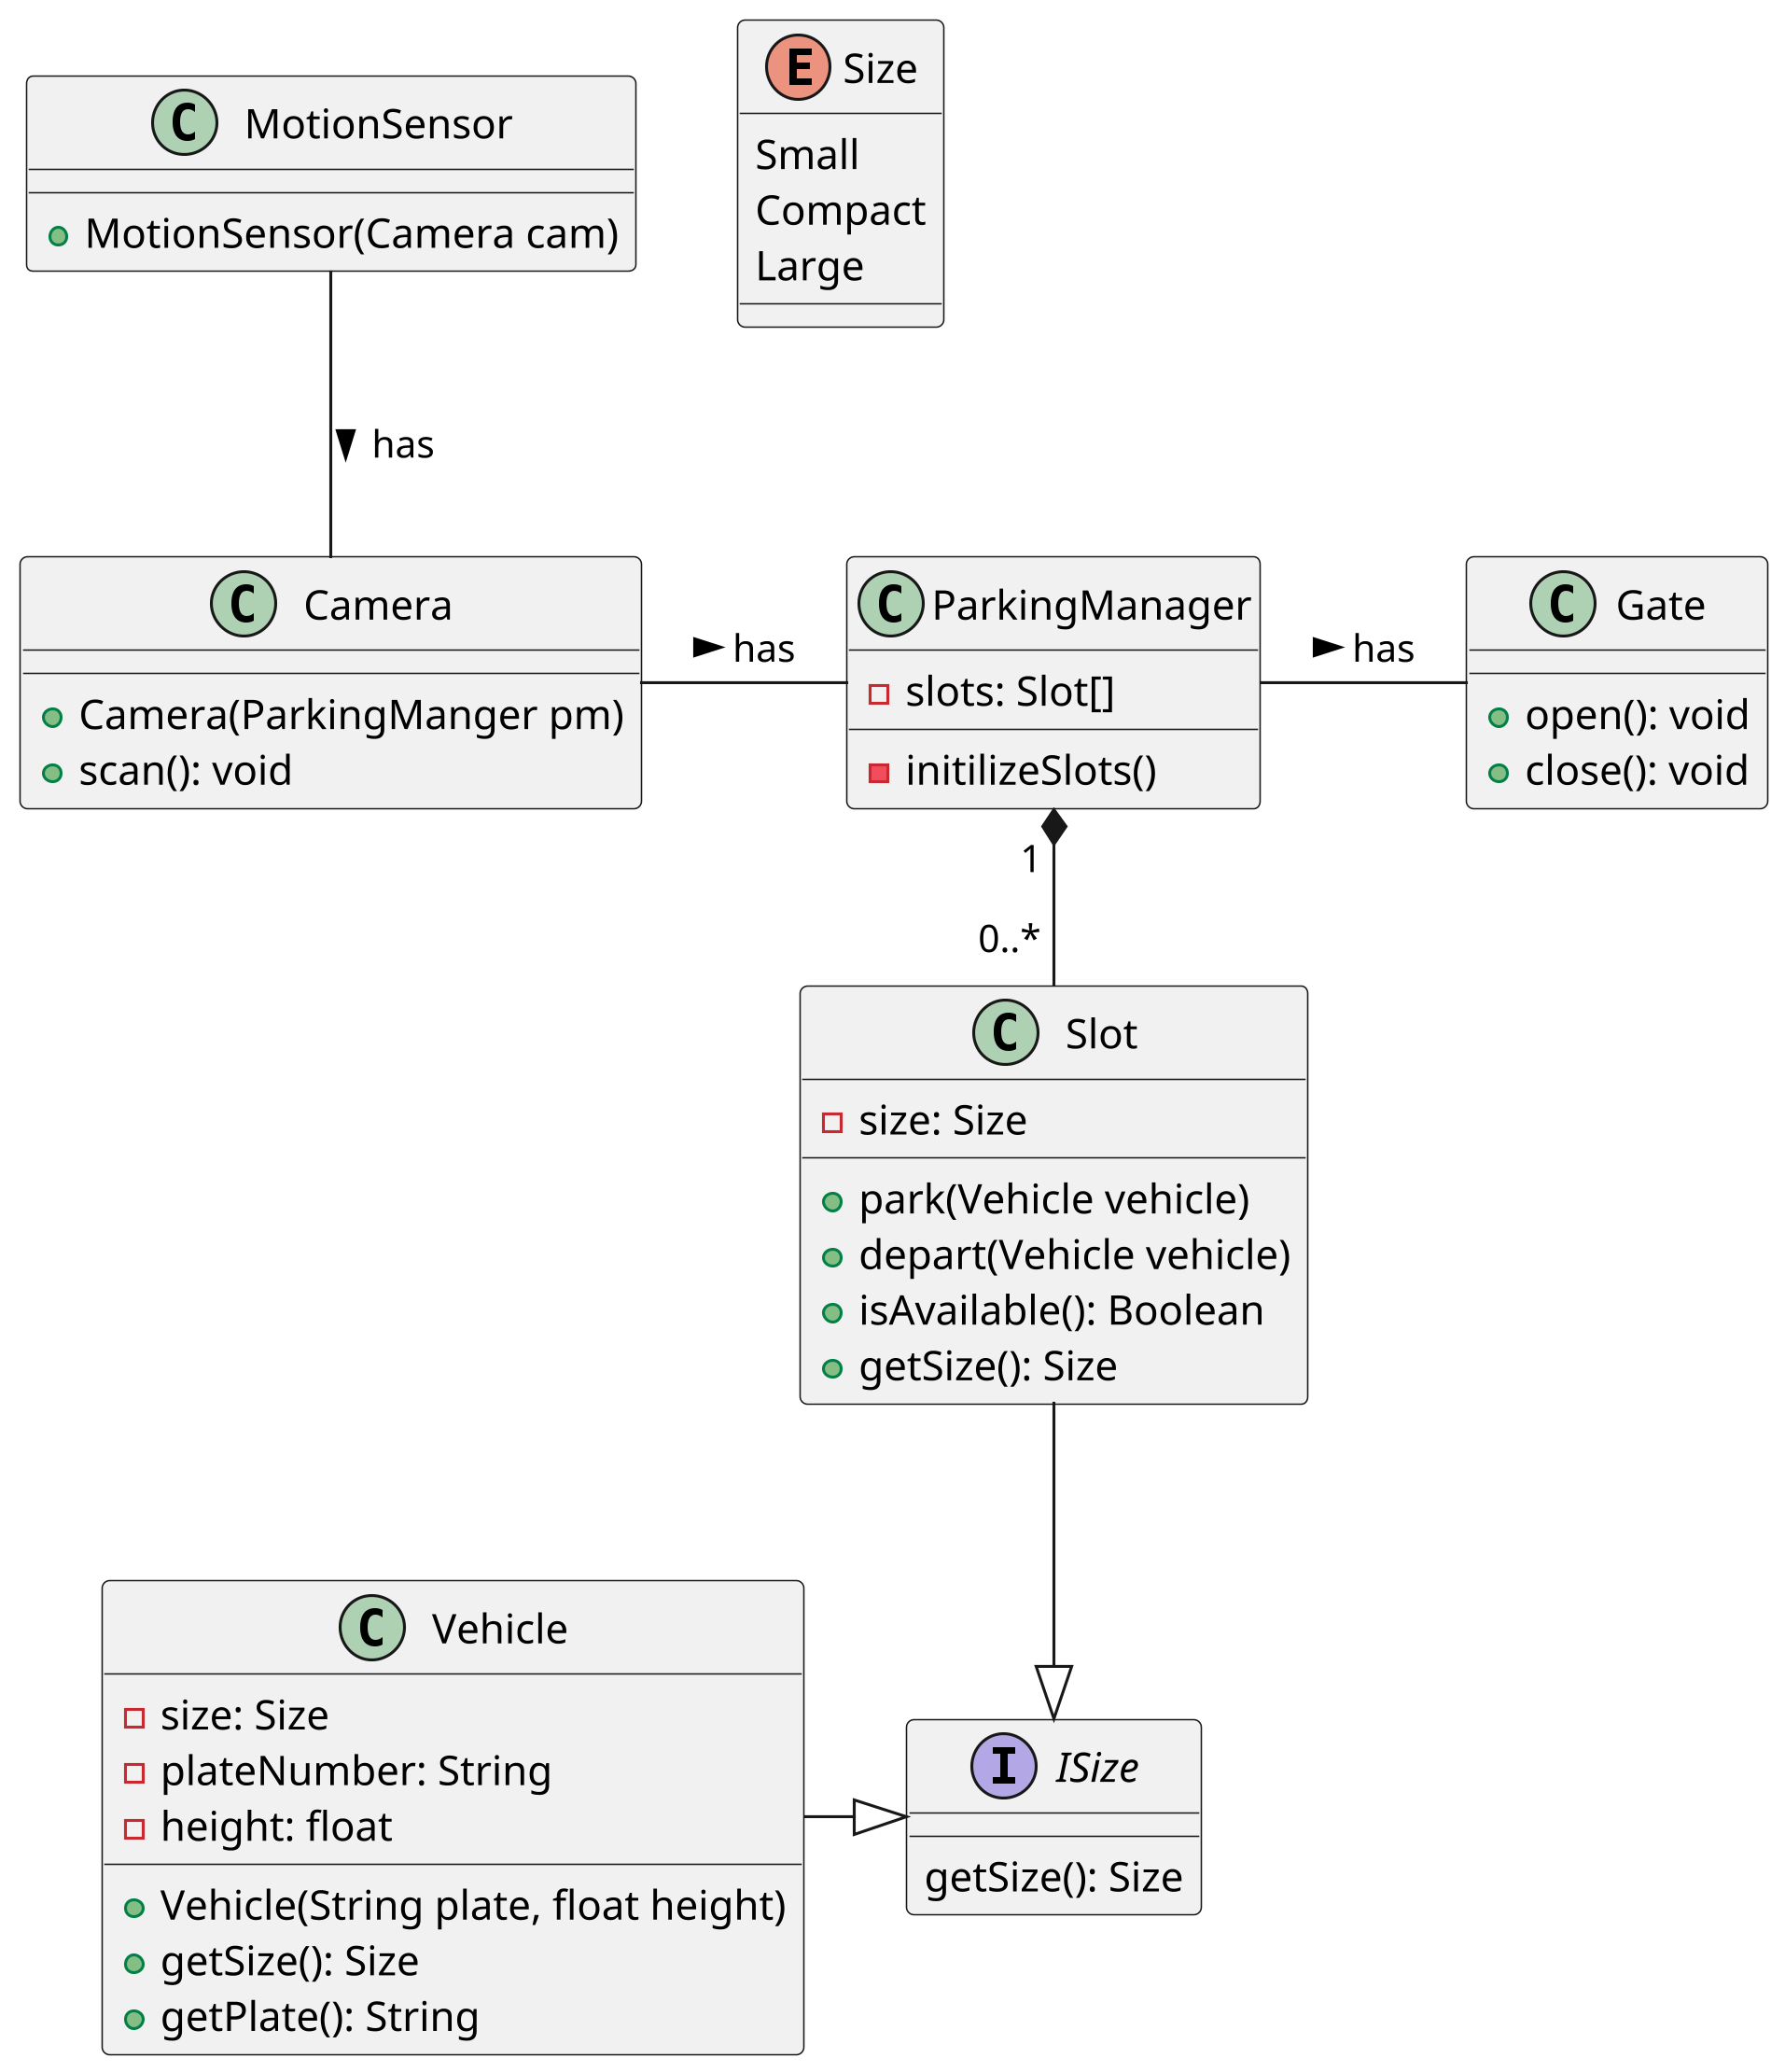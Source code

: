 @startuml "Parking Lot: Class Diagram"
skinparam dpi 300


enum Size {
    Small
    Compact
    Large
}
class Gate {
    + open(): void
    + close(): void
}
class ParkingManager {
    - slots: Slot[]
    - initilizeSlots()
}

interface ISize {
    getSize(): Size
}

class Camera {

    + Camera(ParkingManger pm)
    + scan(): void
}

class MotionSensor {
    + MotionSensor(Camera cam)
}



class Vehicle {
    - size: Size
    - plateNumber: String
    - height: float
    + Vehicle(String plate, float height)
    + getSize(): Size
    + getPlate(): String
}

class Slot {
    - size: Size
    + park(Vehicle vehicle)
    + depart(Vehicle vehicle)
    + isAvailable(): Boolean
    + getSize(): Size
}

Camera - ParkingManager : has >
MotionSensor -- Camera : has >
ParkingManager -  Gate : has >

ParkingManager " 1 "*-- " 0..* " Slot

Slot  --|> ISize
Vehicle -|> ISize

@enduml